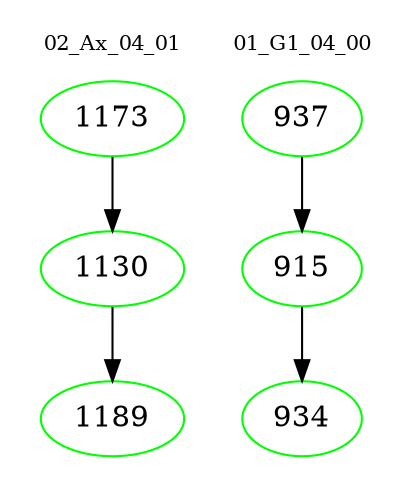 digraph{
subgraph cluster_0 {
color = white
label = "02_Ax_04_01";
fontsize=10;
T0_1173 [label="1173", color="green"]
T0_1173 -> T0_1130 [color="black"]
T0_1130 [label="1130", color="green"]
T0_1130 -> T0_1189 [color="black"]
T0_1189 [label="1189", color="green"]
}
subgraph cluster_1 {
color = white
label = "01_G1_04_00";
fontsize=10;
T1_937 [label="937", color="green"]
T1_937 -> T1_915 [color="black"]
T1_915 [label="915", color="green"]
T1_915 -> T1_934 [color="black"]
T1_934 [label="934", color="green"]
}
}
